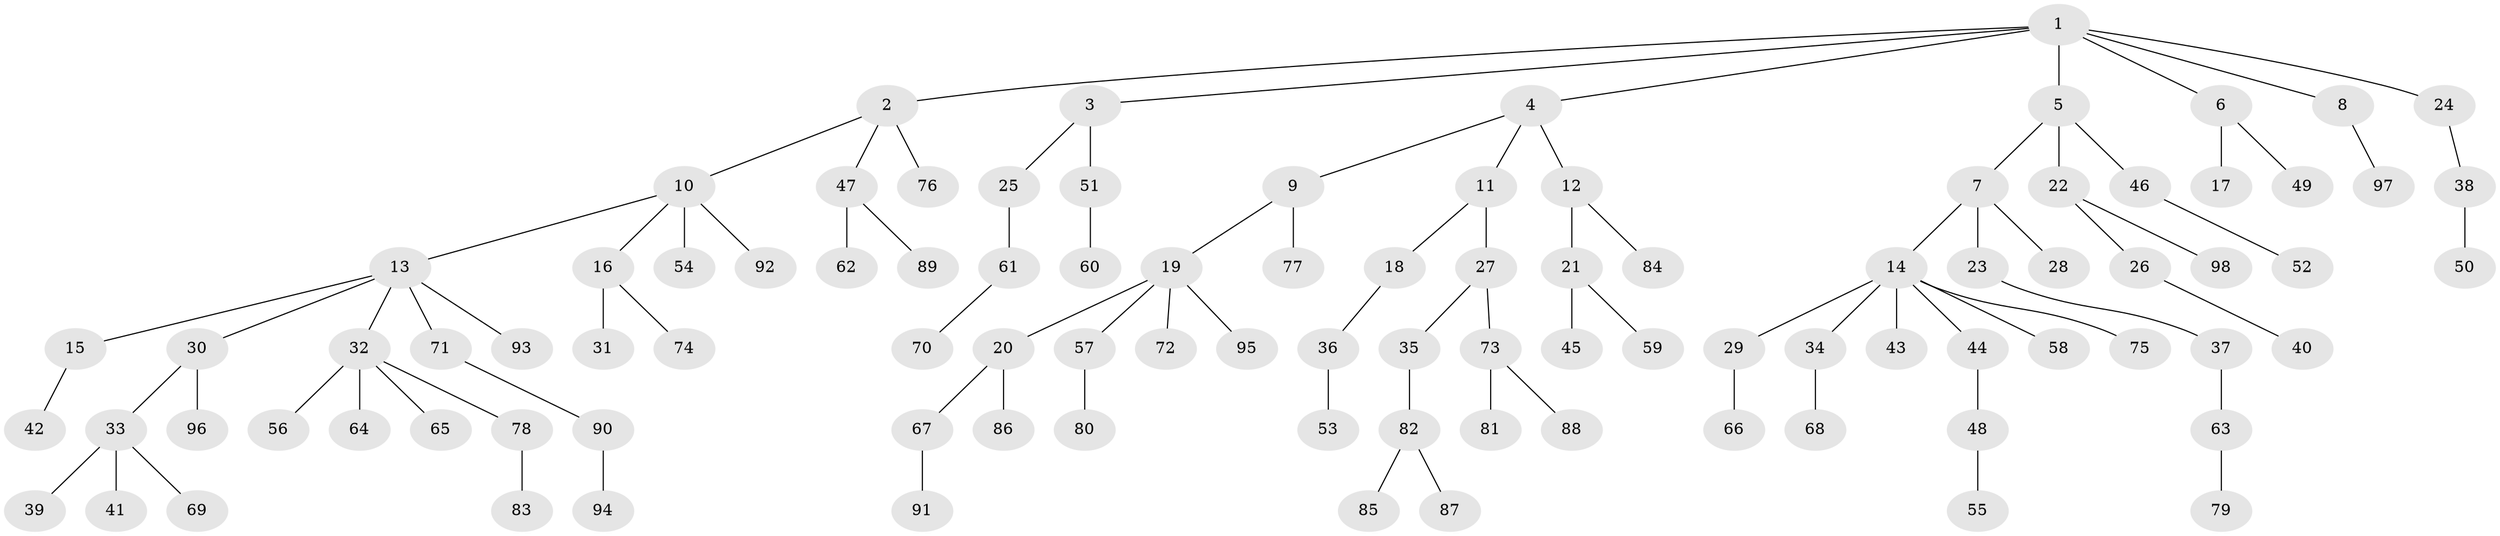 // Generated by graph-tools (version 1.1) at 2025/26/03/09/25 03:26:22]
// undirected, 98 vertices, 97 edges
graph export_dot {
graph [start="1"]
  node [color=gray90,style=filled];
  1;
  2;
  3;
  4;
  5;
  6;
  7;
  8;
  9;
  10;
  11;
  12;
  13;
  14;
  15;
  16;
  17;
  18;
  19;
  20;
  21;
  22;
  23;
  24;
  25;
  26;
  27;
  28;
  29;
  30;
  31;
  32;
  33;
  34;
  35;
  36;
  37;
  38;
  39;
  40;
  41;
  42;
  43;
  44;
  45;
  46;
  47;
  48;
  49;
  50;
  51;
  52;
  53;
  54;
  55;
  56;
  57;
  58;
  59;
  60;
  61;
  62;
  63;
  64;
  65;
  66;
  67;
  68;
  69;
  70;
  71;
  72;
  73;
  74;
  75;
  76;
  77;
  78;
  79;
  80;
  81;
  82;
  83;
  84;
  85;
  86;
  87;
  88;
  89;
  90;
  91;
  92;
  93;
  94;
  95;
  96;
  97;
  98;
  1 -- 2;
  1 -- 3;
  1 -- 4;
  1 -- 5;
  1 -- 6;
  1 -- 8;
  1 -- 24;
  2 -- 10;
  2 -- 47;
  2 -- 76;
  3 -- 25;
  3 -- 51;
  4 -- 9;
  4 -- 11;
  4 -- 12;
  5 -- 7;
  5 -- 22;
  5 -- 46;
  6 -- 17;
  6 -- 49;
  7 -- 14;
  7 -- 23;
  7 -- 28;
  8 -- 97;
  9 -- 19;
  9 -- 77;
  10 -- 13;
  10 -- 16;
  10 -- 54;
  10 -- 92;
  11 -- 18;
  11 -- 27;
  12 -- 21;
  12 -- 84;
  13 -- 15;
  13 -- 30;
  13 -- 32;
  13 -- 71;
  13 -- 93;
  14 -- 29;
  14 -- 34;
  14 -- 43;
  14 -- 44;
  14 -- 58;
  14 -- 75;
  15 -- 42;
  16 -- 31;
  16 -- 74;
  18 -- 36;
  19 -- 20;
  19 -- 57;
  19 -- 72;
  19 -- 95;
  20 -- 67;
  20 -- 86;
  21 -- 45;
  21 -- 59;
  22 -- 26;
  22 -- 98;
  23 -- 37;
  24 -- 38;
  25 -- 61;
  26 -- 40;
  27 -- 35;
  27 -- 73;
  29 -- 66;
  30 -- 33;
  30 -- 96;
  32 -- 56;
  32 -- 64;
  32 -- 65;
  32 -- 78;
  33 -- 39;
  33 -- 41;
  33 -- 69;
  34 -- 68;
  35 -- 82;
  36 -- 53;
  37 -- 63;
  38 -- 50;
  44 -- 48;
  46 -- 52;
  47 -- 62;
  47 -- 89;
  48 -- 55;
  51 -- 60;
  57 -- 80;
  61 -- 70;
  63 -- 79;
  67 -- 91;
  71 -- 90;
  73 -- 81;
  73 -- 88;
  78 -- 83;
  82 -- 85;
  82 -- 87;
  90 -- 94;
}
